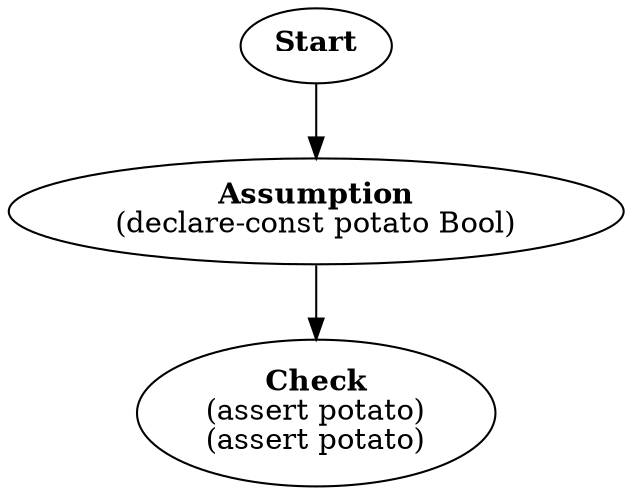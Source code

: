 digraph {
  0 [label=<<b>Start</b><br/>>]
  1 [label=<<b>Assumption</b><br/>(declare-const potato Bool)>]
  2 [label=<<b>Check</b><br/>(assert potato)<br/>(assert potato)>]
  0 -> 1
  1 -> 2
}
